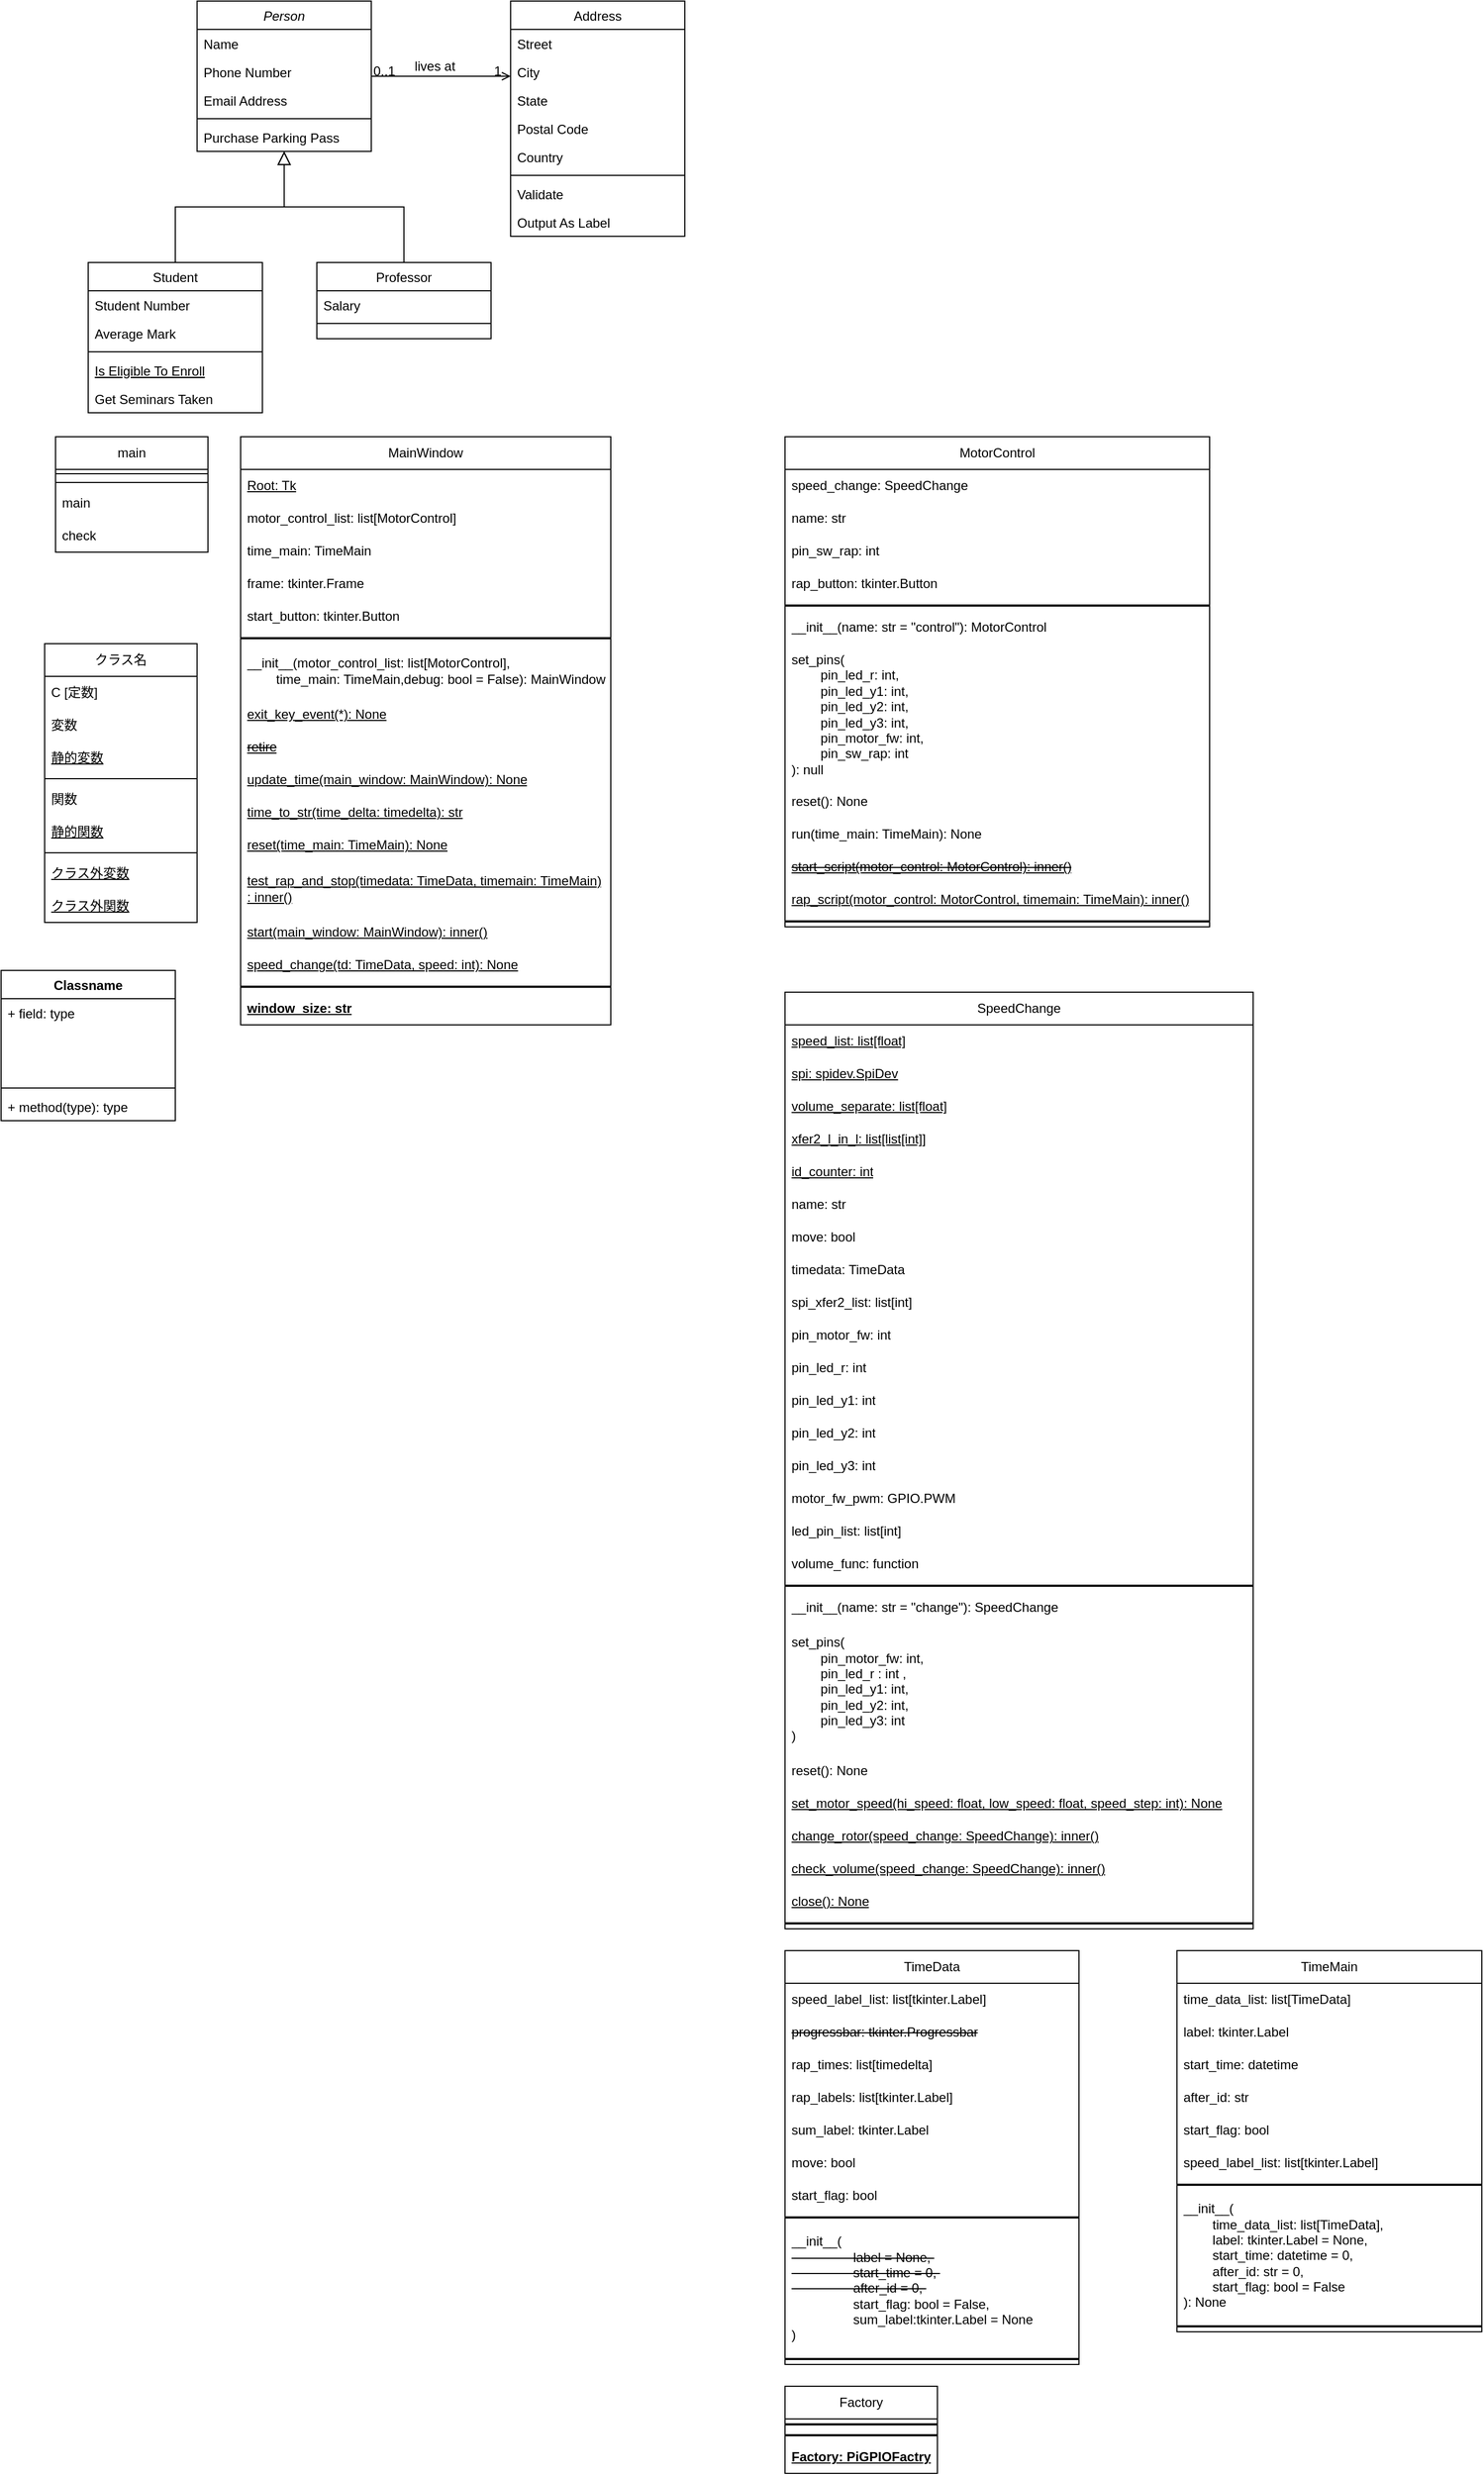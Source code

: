 <mxfile version="21.8.1" type="github">
  <diagram id="C5RBs43oDa-KdzZeNtuy" name="Page-1">
    <mxGraphModel dx="5736" dy="3000" grid="1" gridSize="10" guides="1" tooltips="1" connect="1" arrows="1" fold="1" page="1" pageScale="1" pageWidth="827" pageHeight="1169" math="0" shadow="0">
      <root>
        <mxCell id="WIyWlLk6GJQsqaUBKTNV-0" />
        <mxCell id="WIyWlLk6GJQsqaUBKTNV-1" parent="WIyWlLk6GJQsqaUBKTNV-0" />
        <mxCell id="zkfFHV4jXpPFQw0GAbJ--0" value="Person" style="swimlane;fontStyle=2;align=center;verticalAlign=top;childLayout=stackLayout;horizontal=1;startSize=26;horizontalStack=0;resizeParent=1;resizeLast=0;collapsible=1;marginBottom=0;rounded=0;shadow=0;strokeWidth=1;" parent="WIyWlLk6GJQsqaUBKTNV-1" vertex="1">
          <mxGeometry x="220" y="120" width="160" height="138" as="geometry">
            <mxRectangle x="220" y="120" width="160" height="26" as="alternateBounds" />
          </mxGeometry>
        </mxCell>
        <mxCell id="zkfFHV4jXpPFQw0GAbJ--1" value="Name" style="text;align=left;verticalAlign=top;spacingLeft=4;spacingRight=4;overflow=hidden;rotatable=0;points=[[0,0.5],[1,0.5]];portConstraint=eastwest;" parent="zkfFHV4jXpPFQw0GAbJ--0" vertex="1">
          <mxGeometry y="26" width="160" height="26" as="geometry" />
        </mxCell>
        <mxCell id="zkfFHV4jXpPFQw0GAbJ--2" value="Phone Number" style="text;align=left;verticalAlign=top;spacingLeft=4;spacingRight=4;overflow=hidden;rotatable=0;points=[[0,0.5],[1,0.5]];portConstraint=eastwest;rounded=0;shadow=0;html=0;" parent="zkfFHV4jXpPFQw0GAbJ--0" vertex="1">
          <mxGeometry y="52" width="160" height="26" as="geometry" />
        </mxCell>
        <mxCell id="zkfFHV4jXpPFQw0GAbJ--3" value="Email Address" style="text;align=left;verticalAlign=top;spacingLeft=4;spacingRight=4;overflow=hidden;rotatable=0;points=[[0,0.5],[1,0.5]];portConstraint=eastwest;rounded=0;shadow=0;html=0;" parent="zkfFHV4jXpPFQw0GAbJ--0" vertex="1">
          <mxGeometry y="78" width="160" height="26" as="geometry" />
        </mxCell>
        <mxCell id="zkfFHV4jXpPFQw0GAbJ--4" value="" style="line;html=1;strokeWidth=1;align=left;verticalAlign=middle;spacingTop=-1;spacingLeft=3;spacingRight=3;rotatable=0;labelPosition=right;points=[];portConstraint=eastwest;" parent="zkfFHV4jXpPFQw0GAbJ--0" vertex="1">
          <mxGeometry y="104" width="160" height="8" as="geometry" />
        </mxCell>
        <mxCell id="zkfFHV4jXpPFQw0GAbJ--5" value="Purchase Parking Pass" style="text;align=left;verticalAlign=top;spacingLeft=4;spacingRight=4;overflow=hidden;rotatable=0;points=[[0,0.5],[1,0.5]];portConstraint=eastwest;" parent="zkfFHV4jXpPFQw0GAbJ--0" vertex="1">
          <mxGeometry y="112" width="160" height="26" as="geometry" />
        </mxCell>
        <mxCell id="zkfFHV4jXpPFQw0GAbJ--6" value="Student" style="swimlane;fontStyle=0;align=center;verticalAlign=top;childLayout=stackLayout;horizontal=1;startSize=26;horizontalStack=0;resizeParent=1;resizeLast=0;collapsible=1;marginBottom=0;rounded=0;shadow=0;strokeWidth=1;" parent="WIyWlLk6GJQsqaUBKTNV-1" vertex="1">
          <mxGeometry x="120" y="360" width="160" height="138" as="geometry">
            <mxRectangle x="130" y="380" width="160" height="26" as="alternateBounds" />
          </mxGeometry>
        </mxCell>
        <mxCell id="zkfFHV4jXpPFQw0GAbJ--7" value="Student Number" style="text;align=left;verticalAlign=top;spacingLeft=4;spacingRight=4;overflow=hidden;rotatable=0;points=[[0,0.5],[1,0.5]];portConstraint=eastwest;" parent="zkfFHV4jXpPFQw0GAbJ--6" vertex="1">
          <mxGeometry y="26" width="160" height="26" as="geometry" />
        </mxCell>
        <mxCell id="zkfFHV4jXpPFQw0GAbJ--8" value="Average Mark" style="text;align=left;verticalAlign=top;spacingLeft=4;spacingRight=4;overflow=hidden;rotatable=0;points=[[0,0.5],[1,0.5]];portConstraint=eastwest;rounded=0;shadow=0;html=0;" parent="zkfFHV4jXpPFQw0GAbJ--6" vertex="1">
          <mxGeometry y="52" width="160" height="26" as="geometry" />
        </mxCell>
        <mxCell id="zkfFHV4jXpPFQw0GAbJ--9" value="" style="line;html=1;strokeWidth=1;align=left;verticalAlign=middle;spacingTop=-1;spacingLeft=3;spacingRight=3;rotatable=0;labelPosition=right;points=[];portConstraint=eastwest;" parent="zkfFHV4jXpPFQw0GAbJ--6" vertex="1">
          <mxGeometry y="78" width="160" height="8" as="geometry" />
        </mxCell>
        <mxCell id="zkfFHV4jXpPFQw0GAbJ--10" value="Is Eligible To Enroll" style="text;align=left;verticalAlign=top;spacingLeft=4;spacingRight=4;overflow=hidden;rotatable=0;points=[[0,0.5],[1,0.5]];portConstraint=eastwest;fontStyle=4" parent="zkfFHV4jXpPFQw0GAbJ--6" vertex="1">
          <mxGeometry y="86" width="160" height="26" as="geometry" />
        </mxCell>
        <mxCell id="zkfFHV4jXpPFQw0GAbJ--11" value="Get Seminars Taken" style="text;align=left;verticalAlign=top;spacingLeft=4;spacingRight=4;overflow=hidden;rotatable=0;points=[[0,0.5],[1,0.5]];portConstraint=eastwest;" parent="zkfFHV4jXpPFQw0GAbJ--6" vertex="1">
          <mxGeometry y="112" width="160" height="26" as="geometry" />
        </mxCell>
        <mxCell id="zkfFHV4jXpPFQw0GAbJ--12" value="" style="endArrow=block;endSize=10;endFill=0;shadow=0;strokeWidth=1;rounded=0;edgeStyle=elbowEdgeStyle;elbow=vertical;" parent="WIyWlLk6GJQsqaUBKTNV-1" source="zkfFHV4jXpPFQw0GAbJ--6" target="zkfFHV4jXpPFQw0GAbJ--0" edge="1">
          <mxGeometry width="160" relative="1" as="geometry">
            <mxPoint x="200" y="203" as="sourcePoint" />
            <mxPoint x="200" y="203" as="targetPoint" />
          </mxGeometry>
        </mxCell>
        <mxCell id="zkfFHV4jXpPFQw0GAbJ--13" value="Professor" style="swimlane;fontStyle=0;align=center;verticalAlign=top;childLayout=stackLayout;horizontal=1;startSize=26;horizontalStack=0;resizeParent=1;resizeLast=0;collapsible=1;marginBottom=0;rounded=0;shadow=0;strokeWidth=1;" parent="WIyWlLk6GJQsqaUBKTNV-1" vertex="1">
          <mxGeometry x="330" y="360" width="160" height="70" as="geometry">
            <mxRectangle x="340" y="380" width="170" height="26" as="alternateBounds" />
          </mxGeometry>
        </mxCell>
        <mxCell id="zkfFHV4jXpPFQw0GAbJ--14" value="Salary" style="text;align=left;verticalAlign=top;spacingLeft=4;spacingRight=4;overflow=hidden;rotatable=0;points=[[0,0.5],[1,0.5]];portConstraint=eastwest;" parent="zkfFHV4jXpPFQw0GAbJ--13" vertex="1">
          <mxGeometry y="26" width="160" height="26" as="geometry" />
        </mxCell>
        <mxCell id="zkfFHV4jXpPFQw0GAbJ--15" value="" style="line;html=1;strokeWidth=1;align=left;verticalAlign=middle;spacingTop=-1;spacingLeft=3;spacingRight=3;rotatable=0;labelPosition=right;points=[];portConstraint=eastwest;" parent="zkfFHV4jXpPFQw0GAbJ--13" vertex="1">
          <mxGeometry y="52" width="160" height="8" as="geometry" />
        </mxCell>
        <mxCell id="zkfFHV4jXpPFQw0GAbJ--16" value="" style="endArrow=block;endSize=10;endFill=0;shadow=0;strokeWidth=1;rounded=0;edgeStyle=elbowEdgeStyle;elbow=vertical;" parent="WIyWlLk6GJQsqaUBKTNV-1" source="zkfFHV4jXpPFQw0GAbJ--13" target="zkfFHV4jXpPFQw0GAbJ--0" edge="1">
          <mxGeometry width="160" relative="1" as="geometry">
            <mxPoint x="210" y="373" as="sourcePoint" />
            <mxPoint x="310" y="271" as="targetPoint" />
          </mxGeometry>
        </mxCell>
        <mxCell id="zkfFHV4jXpPFQw0GAbJ--17" value="Address" style="swimlane;fontStyle=0;align=center;verticalAlign=top;childLayout=stackLayout;horizontal=1;startSize=26;horizontalStack=0;resizeParent=1;resizeLast=0;collapsible=1;marginBottom=0;rounded=0;shadow=0;strokeWidth=1;" parent="WIyWlLk6GJQsqaUBKTNV-1" vertex="1">
          <mxGeometry x="508" y="120" width="160" height="216" as="geometry">
            <mxRectangle x="550" y="140" width="160" height="26" as="alternateBounds" />
          </mxGeometry>
        </mxCell>
        <mxCell id="zkfFHV4jXpPFQw0GAbJ--18" value="Street" style="text;align=left;verticalAlign=top;spacingLeft=4;spacingRight=4;overflow=hidden;rotatable=0;points=[[0,0.5],[1,0.5]];portConstraint=eastwest;" parent="zkfFHV4jXpPFQw0GAbJ--17" vertex="1">
          <mxGeometry y="26" width="160" height="26" as="geometry" />
        </mxCell>
        <mxCell id="zkfFHV4jXpPFQw0GAbJ--19" value="City" style="text;align=left;verticalAlign=top;spacingLeft=4;spacingRight=4;overflow=hidden;rotatable=0;points=[[0,0.5],[1,0.5]];portConstraint=eastwest;rounded=0;shadow=0;html=0;" parent="zkfFHV4jXpPFQw0GAbJ--17" vertex="1">
          <mxGeometry y="52" width="160" height="26" as="geometry" />
        </mxCell>
        <mxCell id="zkfFHV4jXpPFQw0GAbJ--20" value="State" style="text;align=left;verticalAlign=top;spacingLeft=4;spacingRight=4;overflow=hidden;rotatable=0;points=[[0,0.5],[1,0.5]];portConstraint=eastwest;rounded=0;shadow=0;html=0;" parent="zkfFHV4jXpPFQw0GAbJ--17" vertex="1">
          <mxGeometry y="78" width="160" height="26" as="geometry" />
        </mxCell>
        <mxCell id="zkfFHV4jXpPFQw0GAbJ--21" value="Postal Code" style="text;align=left;verticalAlign=top;spacingLeft=4;spacingRight=4;overflow=hidden;rotatable=0;points=[[0,0.5],[1,0.5]];portConstraint=eastwest;rounded=0;shadow=0;html=0;" parent="zkfFHV4jXpPFQw0GAbJ--17" vertex="1">
          <mxGeometry y="104" width="160" height="26" as="geometry" />
        </mxCell>
        <mxCell id="zkfFHV4jXpPFQw0GAbJ--22" value="Country" style="text;align=left;verticalAlign=top;spacingLeft=4;spacingRight=4;overflow=hidden;rotatable=0;points=[[0,0.5],[1,0.5]];portConstraint=eastwest;rounded=0;shadow=0;html=0;" parent="zkfFHV4jXpPFQw0GAbJ--17" vertex="1">
          <mxGeometry y="130" width="160" height="26" as="geometry" />
        </mxCell>
        <mxCell id="zkfFHV4jXpPFQw0GAbJ--23" value="" style="line;html=1;strokeWidth=1;align=left;verticalAlign=middle;spacingTop=-1;spacingLeft=3;spacingRight=3;rotatable=0;labelPosition=right;points=[];portConstraint=eastwest;" parent="zkfFHV4jXpPFQw0GAbJ--17" vertex="1">
          <mxGeometry y="156" width="160" height="8" as="geometry" />
        </mxCell>
        <mxCell id="zkfFHV4jXpPFQw0GAbJ--24" value="Validate" style="text;align=left;verticalAlign=top;spacingLeft=4;spacingRight=4;overflow=hidden;rotatable=0;points=[[0,0.5],[1,0.5]];portConstraint=eastwest;" parent="zkfFHV4jXpPFQw0GAbJ--17" vertex="1">
          <mxGeometry y="164" width="160" height="26" as="geometry" />
        </mxCell>
        <mxCell id="zkfFHV4jXpPFQw0GAbJ--25" value="Output As Label" style="text;align=left;verticalAlign=top;spacingLeft=4;spacingRight=4;overflow=hidden;rotatable=0;points=[[0,0.5],[1,0.5]];portConstraint=eastwest;" parent="zkfFHV4jXpPFQw0GAbJ--17" vertex="1">
          <mxGeometry y="190" width="160" height="26" as="geometry" />
        </mxCell>
        <mxCell id="zkfFHV4jXpPFQw0GAbJ--26" value="" style="endArrow=open;shadow=0;strokeWidth=1;rounded=0;endFill=1;edgeStyle=elbowEdgeStyle;elbow=vertical;" parent="WIyWlLk6GJQsqaUBKTNV-1" source="zkfFHV4jXpPFQw0GAbJ--0" target="zkfFHV4jXpPFQw0GAbJ--17" edge="1">
          <mxGeometry x="0.5" y="41" relative="1" as="geometry">
            <mxPoint x="380" y="192" as="sourcePoint" />
            <mxPoint x="540" y="192" as="targetPoint" />
            <mxPoint x="-40" y="32" as="offset" />
          </mxGeometry>
        </mxCell>
        <mxCell id="zkfFHV4jXpPFQw0GAbJ--27" value="0..1" style="resizable=0;align=left;verticalAlign=bottom;labelBackgroundColor=none;fontSize=12;" parent="zkfFHV4jXpPFQw0GAbJ--26" connectable="0" vertex="1">
          <mxGeometry x="-1" relative="1" as="geometry">
            <mxPoint y="4" as="offset" />
          </mxGeometry>
        </mxCell>
        <mxCell id="zkfFHV4jXpPFQw0GAbJ--28" value="1" style="resizable=0;align=right;verticalAlign=bottom;labelBackgroundColor=none;fontSize=12;" parent="zkfFHV4jXpPFQw0GAbJ--26" connectable="0" vertex="1">
          <mxGeometry x="1" relative="1" as="geometry">
            <mxPoint x="-7" y="4" as="offset" />
          </mxGeometry>
        </mxCell>
        <mxCell id="zkfFHV4jXpPFQw0GAbJ--29" value="lives at" style="text;html=1;resizable=0;points=[];;align=center;verticalAlign=middle;labelBackgroundColor=none;rounded=0;shadow=0;strokeWidth=1;fontSize=12;" parent="zkfFHV4jXpPFQw0GAbJ--26" vertex="1" connectable="0">
          <mxGeometry x="0.5" y="49" relative="1" as="geometry">
            <mxPoint x="-38" y="40" as="offset" />
          </mxGeometry>
        </mxCell>
        <mxCell id="kll1zph4S7_ou4rOYK9s-12" value="main" style="swimlane;fontStyle=0;childLayout=stackLayout;horizontal=1;startSize=30;horizontalStack=0;resizeParent=1;resizeParentMax=0;resizeLast=0;collapsible=1;marginBottom=0;whiteSpace=wrap;html=1;" vertex="1" parent="WIyWlLk6GJQsqaUBKTNV-1">
          <mxGeometry x="90" y="520" width="140" height="106" as="geometry" />
        </mxCell>
        <mxCell id="kll1zph4S7_ou4rOYK9s-20" value="" style="line;html=1;strokeWidth=1;align=left;verticalAlign=middle;spacingTop=-1;spacingLeft=3;spacingRight=3;rotatable=0;labelPosition=right;points=[];portConstraint=eastwest;" vertex="1" parent="kll1zph4S7_ou4rOYK9s-12">
          <mxGeometry y="30" width="140" height="8" as="geometry" />
        </mxCell>
        <mxCell id="kll1zph4S7_ou4rOYK9s-61" value="" style="line;html=1;strokeWidth=1;align=left;verticalAlign=middle;spacingTop=-1;spacingLeft=3;spacingRight=3;rotatable=0;labelPosition=right;points=[];portConstraint=eastwest;" vertex="1" parent="kll1zph4S7_ou4rOYK9s-12">
          <mxGeometry y="38" width="140" height="8" as="geometry" />
        </mxCell>
        <mxCell id="kll1zph4S7_ou4rOYK9s-13" value="main" style="text;strokeColor=none;fillColor=none;align=left;verticalAlign=middle;spacingLeft=4;spacingRight=4;overflow=hidden;points=[[0,0.5],[1,0.5]];portConstraint=eastwest;rotatable=0;whiteSpace=wrap;html=1;" vertex="1" parent="kll1zph4S7_ou4rOYK9s-12">
          <mxGeometry y="46" width="140" height="30" as="geometry" />
        </mxCell>
        <mxCell id="kll1zph4S7_ou4rOYK9s-14" value="check" style="text;strokeColor=none;fillColor=none;align=left;verticalAlign=middle;spacingLeft=4;spacingRight=4;overflow=hidden;points=[[0,0.5],[1,0.5]];portConstraint=eastwest;rotatable=0;whiteSpace=wrap;html=1;" vertex="1" parent="kll1zph4S7_ou4rOYK9s-12">
          <mxGeometry y="76" width="140" height="30" as="geometry" />
        </mxCell>
        <mxCell id="kll1zph4S7_ou4rOYK9s-16" value="MainWindow" style="swimlane;fontStyle=0;childLayout=stackLayout;horizontal=1;startSize=30;horizontalStack=0;resizeParent=1;resizeParentMax=0;resizeLast=0;collapsible=1;marginBottom=0;whiteSpace=wrap;html=1;" vertex="1" parent="WIyWlLk6GJQsqaUBKTNV-1">
          <mxGeometry x="260" y="520" width="340" height="540" as="geometry" />
        </mxCell>
        <mxCell id="kll1zph4S7_ou4rOYK9s-17" value="Root: Tk" style="text;strokeColor=none;fillColor=none;align=left;verticalAlign=middle;spacingLeft=4;spacingRight=4;overflow=hidden;points=[[0,0.5],[1,0.5]];portConstraint=eastwest;rotatable=0;whiteSpace=wrap;html=1;fontStyle=4" vertex="1" parent="kll1zph4S7_ou4rOYK9s-16">
          <mxGeometry y="30" width="340" height="30" as="geometry" />
        </mxCell>
        <mxCell id="kll1zph4S7_ou4rOYK9s-18" value="motor_control_list: list[MotorControl]" style="text;strokeColor=none;fillColor=none;align=left;verticalAlign=middle;spacingLeft=4;spacingRight=4;overflow=hidden;points=[[0,0.5],[1,0.5]];portConstraint=eastwest;rotatable=0;whiteSpace=wrap;html=1;" vertex="1" parent="kll1zph4S7_ou4rOYK9s-16">
          <mxGeometry y="60" width="340" height="30" as="geometry" />
        </mxCell>
        <mxCell id="kll1zph4S7_ou4rOYK9s-19" value="time_main: TimeMain" style="text;strokeColor=none;fillColor=none;align=left;verticalAlign=middle;spacingLeft=4;spacingRight=4;overflow=hidden;points=[[0,0.5],[1,0.5]];portConstraint=eastwest;rotatable=0;whiteSpace=wrap;html=1;" vertex="1" parent="kll1zph4S7_ou4rOYK9s-16">
          <mxGeometry y="90" width="340" height="30" as="geometry" />
        </mxCell>
        <mxCell id="kll1zph4S7_ou4rOYK9s-93" value="frame: tkinter.Frame" style="text;strokeColor=none;fillColor=none;align=left;verticalAlign=middle;spacingLeft=4;spacingRight=4;overflow=hidden;points=[[0,0.5],[1,0.5]];portConstraint=eastwest;rotatable=0;whiteSpace=wrap;html=1;" vertex="1" parent="kll1zph4S7_ou4rOYK9s-16">
          <mxGeometry y="120" width="340" height="30" as="geometry" />
        </mxCell>
        <mxCell id="kll1zph4S7_ou4rOYK9s-94" value="start_button: tkinter.Button" style="text;strokeColor=none;fillColor=none;align=left;verticalAlign=middle;spacingLeft=4;spacingRight=4;overflow=hidden;points=[[0,0.5],[1,0.5]];portConstraint=eastwest;rotatable=0;whiteSpace=wrap;html=1;" vertex="1" parent="kll1zph4S7_ou4rOYK9s-16">
          <mxGeometry y="150" width="340" height="30" as="geometry" />
        </mxCell>
        <mxCell id="kll1zph4S7_ou4rOYK9s-46" value="" style="line;strokeWidth=2;html=1;" vertex="1" parent="kll1zph4S7_ou4rOYK9s-16">
          <mxGeometry y="180" width="340" height="10" as="geometry" />
        </mxCell>
        <mxCell id="kll1zph4S7_ou4rOYK9s-110" value="__init__(motor_control_list: list[MotorControl], &lt;br&gt;&lt;span style=&quot;white-space: pre;&quot;&gt;&#x9;&lt;/span&gt;time_main: TimeMain,debug: bool = False): MainWindow" style="text;strokeColor=none;fillColor=none;align=left;verticalAlign=middle;spacingLeft=4;spacingRight=4;overflow=hidden;points=[[0,0.5],[1,0.5]];portConstraint=eastwest;rotatable=0;whiteSpace=wrap;html=1;fontStyle=0" vertex="1" parent="kll1zph4S7_ou4rOYK9s-16">
          <mxGeometry y="190" width="340" height="50" as="geometry" />
        </mxCell>
        <mxCell id="kll1zph4S7_ou4rOYK9s-52" value="exit_key_event(*): None" style="text;strokeColor=none;fillColor=none;align=left;verticalAlign=middle;spacingLeft=4;spacingRight=4;overflow=hidden;points=[[0,0.5],[1,0.5]];portConstraint=eastwest;rotatable=0;whiteSpace=wrap;html=1;fontStyle=4" vertex="1" parent="kll1zph4S7_ou4rOYK9s-16">
          <mxGeometry y="240" width="340" height="30" as="geometry" />
        </mxCell>
        <mxCell id="kll1zph4S7_ou4rOYK9s-96" value="&lt;strike&gt;retire&lt;/strike&gt;" style="text;strokeColor=none;fillColor=none;align=left;verticalAlign=middle;spacingLeft=4;spacingRight=4;overflow=hidden;points=[[0,0.5],[1,0.5]];portConstraint=eastwest;rotatable=0;whiteSpace=wrap;html=1;fontStyle=4" vertex="1" parent="kll1zph4S7_ou4rOYK9s-16">
          <mxGeometry y="270" width="340" height="30" as="geometry" />
        </mxCell>
        <mxCell id="kll1zph4S7_ou4rOYK9s-97" value="update_time(main_window: MainWindow): None" style="text;strokeColor=none;fillColor=none;align=left;verticalAlign=middle;spacingLeft=4;spacingRight=4;overflow=hidden;points=[[0,0.5],[1,0.5]];portConstraint=eastwest;rotatable=0;whiteSpace=wrap;html=1;fontStyle=4" vertex="1" parent="kll1zph4S7_ou4rOYK9s-16">
          <mxGeometry y="300" width="340" height="30" as="geometry" />
        </mxCell>
        <mxCell id="kll1zph4S7_ou4rOYK9s-98" value="time_to_str(time_delta: timedelta): str" style="text;strokeColor=none;fillColor=none;align=left;verticalAlign=middle;spacingLeft=4;spacingRight=4;overflow=hidden;points=[[0,0.5],[1,0.5]];portConstraint=eastwest;rotatable=0;whiteSpace=wrap;html=1;fontStyle=4" vertex="1" parent="kll1zph4S7_ou4rOYK9s-16">
          <mxGeometry y="330" width="340" height="30" as="geometry" />
        </mxCell>
        <mxCell id="kll1zph4S7_ou4rOYK9s-99" value="reset(time_main: TimeMain): None" style="text;strokeColor=none;fillColor=none;align=left;verticalAlign=middle;spacingLeft=4;spacingRight=4;overflow=hidden;points=[[0,0.5],[1,0.5]];portConstraint=eastwest;rotatable=0;whiteSpace=wrap;html=1;fontStyle=4" vertex="1" parent="kll1zph4S7_ou4rOYK9s-16">
          <mxGeometry y="360" width="340" height="30" as="geometry" />
        </mxCell>
        <mxCell id="kll1zph4S7_ou4rOYK9s-100" value="test_rap_and_stop(timedata: TimeData, timemain: TimeMain)&lt;br&gt;: inner()" style="text;strokeColor=none;fillColor=none;align=left;verticalAlign=middle;spacingLeft=4;spacingRight=4;overflow=hidden;points=[[0,0.5],[1,0.5]];portConstraint=eastwest;rotatable=0;whiteSpace=wrap;html=1;fontStyle=4" vertex="1" parent="kll1zph4S7_ou4rOYK9s-16">
          <mxGeometry y="390" width="340" height="50" as="geometry" />
        </mxCell>
        <mxCell id="kll1zph4S7_ou4rOYK9s-101" value="start(main_window: MainWindow): inner()" style="text;strokeColor=none;fillColor=none;align=left;verticalAlign=middle;spacingLeft=4;spacingRight=4;overflow=hidden;points=[[0,0.5],[1,0.5]];portConstraint=eastwest;rotatable=0;whiteSpace=wrap;html=1;fontStyle=4" vertex="1" parent="kll1zph4S7_ou4rOYK9s-16">
          <mxGeometry y="440" width="340" height="30" as="geometry" />
        </mxCell>
        <mxCell id="kll1zph4S7_ou4rOYK9s-102" value="speed_change(td: TimeData, speed: int): None" style="text;strokeColor=none;fillColor=none;align=left;verticalAlign=middle;spacingLeft=4;spacingRight=4;overflow=hidden;points=[[0,0.5],[1,0.5]];portConstraint=eastwest;rotatable=0;whiteSpace=wrap;html=1;fontStyle=4" vertex="1" parent="kll1zph4S7_ou4rOYK9s-16">
          <mxGeometry y="470" width="340" height="30" as="geometry" />
        </mxCell>
        <mxCell id="kll1zph4S7_ou4rOYK9s-69" value="" style="line;strokeWidth=2;html=1;" vertex="1" parent="kll1zph4S7_ou4rOYK9s-16">
          <mxGeometry y="500" width="340" height="10" as="geometry" />
        </mxCell>
        <mxCell id="kll1zph4S7_ou4rOYK9s-71" value="window_size: str" style="text;strokeColor=none;fillColor=none;align=left;verticalAlign=middle;spacingLeft=4;spacingRight=4;overflow=hidden;points=[[0,0.5],[1,0.5]];portConstraint=eastwest;rotatable=0;whiteSpace=wrap;html=1;fontStyle=5" vertex="1" parent="kll1zph4S7_ou4rOYK9s-16">
          <mxGeometry y="510" width="340" height="30" as="geometry" />
        </mxCell>
        <mxCell id="kll1zph4S7_ou4rOYK9s-21" value="MotorControl" style="swimlane;fontStyle=0;childLayout=stackLayout;horizontal=1;startSize=30;horizontalStack=0;resizeParent=1;resizeParentMax=0;resizeLast=0;collapsible=1;marginBottom=0;whiteSpace=wrap;html=1;container=0;" vertex="1" parent="WIyWlLk6GJQsqaUBKTNV-1">
          <mxGeometry x="760" y="520" width="390" height="450" as="geometry" />
        </mxCell>
        <mxCell id="kll1zph4S7_ou4rOYK9s-24" value="speed_change: SpeedChange" style="text;strokeColor=none;fillColor=none;align=left;verticalAlign=middle;spacingLeft=4;spacingRight=4;overflow=hidden;points=[[0,0.5],[1,0.5]];portConstraint=eastwest;rotatable=0;whiteSpace=wrap;html=1;container=0;" vertex="1" parent="kll1zph4S7_ou4rOYK9s-21">
          <mxGeometry y="30" width="390" height="30" as="geometry" />
        </mxCell>
        <mxCell id="kll1zph4S7_ou4rOYK9s-103" value="name: str" style="text;strokeColor=none;fillColor=none;align=left;verticalAlign=middle;spacingLeft=4;spacingRight=4;overflow=hidden;points=[[0,0.5],[1,0.5]];portConstraint=eastwest;rotatable=0;whiteSpace=wrap;html=1;container=0;" vertex="1" parent="kll1zph4S7_ou4rOYK9s-21">
          <mxGeometry y="60" width="390" height="30" as="geometry" />
        </mxCell>
        <mxCell id="kll1zph4S7_ou4rOYK9s-104" value="pin_sw_rap: int" style="text;strokeColor=none;fillColor=none;align=left;verticalAlign=middle;spacingLeft=4;spacingRight=4;overflow=hidden;points=[[0,0.5],[1,0.5]];portConstraint=eastwest;rotatable=0;whiteSpace=wrap;html=1;container=0;" vertex="1" parent="kll1zph4S7_ou4rOYK9s-21">
          <mxGeometry y="90" width="390" height="30" as="geometry" />
        </mxCell>
        <mxCell id="kll1zph4S7_ou4rOYK9s-131" value="rap_button: tkinter.Button" style="text;strokeColor=none;fillColor=none;align=left;verticalAlign=middle;spacingLeft=4;spacingRight=4;overflow=hidden;points=[[0,0.5],[1,0.5]];portConstraint=eastwest;rotatable=0;whiteSpace=wrap;html=1;container=0;" vertex="1" parent="kll1zph4S7_ou4rOYK9s-21">
          <mxGeometry y="120" width="390" height="30" as="geometry" />
        </mxCell>
        <mxCell id="kll1zph4S7_ou4rOYK9s-47" value="" style="line;strokeWidth=2;html=1;" vertex="1" parent="kll1zph4S7_ou4rOYK9s-21">
          <mxGeometry y="150" width="390" height="10" as="geometry" />
        </mxCell>
        <mxCell id="kll1zph4S7_ou4rOYK9s-111" value="__init__(name: str = &quot;control&quot;): MotorControl" style="text;strokeColor=none;fillColor=none;align=left;verticalAlign=middle;spacingLeft=4;spacingRight=4;overflow=hidden;points=[[0,0.5],[1,0.5]];portConstraint=eastwest;rotatable=0;whiteSpace=wrap;html=1;container=0;" vertex="1" parent="kll1zph4S7_ou4rOYK9s-21">
          <mxGeometry y="160" width="390" height="30" as="geometry" />
        </mxCell>
        <mxCell id="kll1zph4S7_ou4rOYK9s-112" value="set_pins(&lt;br&gt;&lt;span style=&quot;white-space: pre;&quot;&gt;&#x9;&lt;/span&gt;pin_led_r: int,&lt;br&gt;&lt;span style=&quot;white-space: pre;&quot;&gt;&#x9;&lt;/span&gt;pin_led_y1: int,&lt;br&gt;&lt;span style=&quot;white-space: pre;&quot;&gt;&#x9;&lt;/span&gt;pin_led_y2: int,&amp;nbsp;&lt;br&gt;&lt;span style=&quot;white-space: pre;&quot;&gt;&#x9;&lt;/span&gt;pin_led_y3: int,&lt;br&gt;&lt;span style=&quot;white-space: pre;&quot;&gt;&#x9;&lt;/span&gt;pin_motor_fw: int,&lt;br&gt;&lt;span style=&quot;white-space: pre;&quot;&gt;&#x9;&lt;/span&gt;pin_sw_rap: int&lt;br&gt;): null" style="text;strokeColor=none;fillColor=none;align=left;verticalAlign=middle;spacingLeft=4;spacingRight=4;overflow=hidden;points=[[0,0.5],[1,0.5]];portConstraint=eastwest;rotatable=0;whiteSpace=wrap;html=1;container=0;" vertex="1" parent="kll1zph4S7_ou4rOYK9s-21">
          <mxGeometry y="190" width="390" height="130" as="geometry" />
        </mxCell>
        <mxCell id="kll1zph4S7_ou4rOYK9s-23" value="reset(): None" style="text;strokeColor=none;fillColor=none;align=left;verticalAlign=middle;spacingLeft=4;spacingRight=4;overflow=hidden;points=[[0,0.5],[1,0.5]];portConstraint=eastwest;rotatable=0;whiteSpace=wrap;html=1;container=0;" vertex="1" parent="kll1zph4S7_ou4rOYK9s-21">
          <mxGeometry y="320" width="390" height="30" as="geometry" />
        </mxCell>
        <mxCell id="kll1zph4S7_ou4rOYK9s-22" value="run(time_main: TimeMain): None" style="text;strokeColor=none;fillColor=none;align=left;verticalAlign=middle;spacingLeft=4;spacingRight=4;overflow=hidden;points=[[0,0.5],[1,0.5]];portConstraint=eastwest;rotatable=0;whiteSpace=wrap;html=1;container=0;" vertex="1" parent="kll1zph4S7_ou4rOYK9s-21">
          <mxGeometry y="350" width="390" height="30" as="geometry" />
        </mxCell>
        <mxCell id="kll1zph4S7_ou4rOYK9s-105" value="&lt;strike&gt;start_script(motor_control: MotorControl): inner()&lt;/strike&gt;" style="text;strokeColor=none;fillColor=none;align=left;verticalAlign=middle;spacingLeft=4;spacingRight=4;overflow=hidden;points=[[0,0.5],[1,0.5]];portConstraint=eastwest;rotatable=0;whiteSpace=wrap;html=1;container=0;fontStyle=4" vertex="1" parent="kll1zph4S7_ou4rOYK9s-21">
          <mxGeometry y="380" width="390" height="30" as="geometry" />
        </mxCell>
        <mxCell id="kll1zph4S7_ou4rOYK9s-132" value="rap_script(motor_control: MotorControl, timemain: TimeMain): inner()" style="text;strokeColor=none;fillColor=none;align=left;verticalAlign=middle;spacingLeft=4;spacingRight=4;overflow=hidden;points=[[0,0.5],[1,0.5]];portConstraint=eastwest;rotatable=0;whiteSpace=wrap;html=1;container=0;fontStyle=4" vertex="1" parent="kll1zph4S7_ou4rOYK9s-21">
          <mxGeometry y="410" width="390" height="30" as="geometry" />
        </mxCell>
        <mxCell id="kll1zph4S7_ou4rOYK9s-68" value="" style="line;strokeWidth=2;html=1;" vertex="1" parent="kll1zph4S7_ou4rOYK9s-21">
          <mxGeometry y="440" width="390" height="10" as="geometry" />
        </mxCell>
        <mxCell id="kll1zph4S7_ou4rOYK9s-25" value="SpeedChange" style="swimlane;fontStyle=0;childLayout=stackLayout;horizontal=1;startSize=30;horizontalStack=0;resizeParent=1;resizeParentMax=0;resizeLast=0;collapsible=1;marginBottom=0;whiteSpace=wrap;html=1;container=0;" vertex="1" parent="WIyWlLk6GJQsqaUBKTNV-1">
          <mxGeometry x="760" y="1030" width="430" height="860" as="geometry" />
        </mxCell>
        <mxCell id="kll1zph4S7_ou4rOYK9s-26" value="speed_list: list[float]" style="text;strokeColor=none;fillColor=none;align=left;verticalAlign=middle;spacingLeft=4;spacingRight=4;overflow=hidden;points=[[0,0.5],[1,0.5]];portConstraint=eastwest;rotatable=0;whiteSpace=wrap;html=1;container=0;fontStyle=4" vertex="1" parent="kll1zph4S7_ou4rOYK9s-25">
          <mxGeometry y="30" width="430" height="30" as="geometry" />
        </mxCell>
        <mxCell id="kll1zph4S7_ou4rOYK9s-106" value="spi: spidev.SpiDev" style="text;strokeColor=none;fillColor=none;align=left;verticalAlign=middle;spacingLeft=4;spacingRight=4;overflow=hidden;points=[[0,0.5],[1,0.5]];portConstraint=eastwest;rotatable=0;whiteSpace=wrap;html=1;container=0;fontStyle=4" vertex="1" parent="kll1zph4S7_ou4rOYK9s-25">
          <mxGeometry y="60" width="430" height="30" as="geometry" />
        </mxCell>
        <mxCell id="kll1zph4S7_ou4rOYK9s-107" value="volume_separate: list[float]" style="text;strokeColor=none;fillColor=none;align=left;verticalAlign=middle;spacingLeft=4;spacingRight=4;overflow=hidden;points=[[0,0.5],[1,0.5]];portConstraint=eastwest;rotatable=0;whiteSpace=wrap;html=1;container=0;fontStyle=4" vertex="1" parent="kll1zph4S7_ou4rOYK9s-25">
          <mxGeometry y="90" width="430" height="30" as="geometry" />
        </mxCell>
        <mxCell id="kll1zph4S7_ou4rOYK9s-108" value="xfer2_l_in_l: list[list[int]]" style="text;strokeColor=none;fillColor=none;align=left;verticalAlign=middle;spacingLeft=4;spacingRight=4;overflow=hidden;points=[[0,0.5],[1,0.5]];portConstraint=eastwest;rotatable=0;whiteSpace=wrap;html=1;container=0;fontStyle=4" vertex="1" parent="kll1zph4S7_ou4rOYK9s-25">
          <mxGeometry y="120" width="430" height="30" as="geometry" />
        </mxCell>
        <mxCell id="kll1zph4S7_ou4rOYK9s-109" value="id_counter: int" style="text;strokeColor=none;fillColor=none;align=left;verticalAlign=middle;spacingLeft=4;spacingRight=4;overflow=hidden;points=[[0,0.5],[1,0.5]];portConstraint=eastwest;rotatable=0;whiteSpace=wrap;html=1;container=0;fontStyle=4" vertex="1" parent="kll1zph4S7_ou4rOYK9s-25">
          <mxGeometry y="150" width="430" height="30" as="geometry" />
        </mxCell>
        <mxCell id="kll1zph4S7_ou4rOYK9s-133" value="name: str" style="text;strokeColor=none;fillColor=none;align=left;verticalAlign=middle;spacingLeft=4;spacingRight=4;overflow=hidden;points=[[0,0.5],[1,0.5]];portConstraint=eastwest;rotatable=0;whiteSpace=wrap;html=1;container=0;fontStyle=0" vertex="1" parent="kll1zph4S7_ou4rOYK9s-25">
          <mxGeometry y="180" width="430" height="30" as="geometry" />
        </mxCell>
        <mxCell id="kll1zph4S7_ou4rOYK9s-134" value="move: bool" style="text;strokeColor=none;fillColor=none;align=left;verticalAlign=middle;spacingLeft=4;spacingRight=4;overflow=hidden;points=[[0,0.5],[1,0.5]];portConstraint=eastwest;rotatable=0;whiteSpace=wrap;html=1;container=0;fontStyle=0" vertex="1" parent="kll1zph4S7_ou4rOYK9s-25">
          <mxGeometry y="210" width="430" height="30" as="geometry" />
        </mxCell>
        <mxCell id="kll1zph4S7_ou4rOYK9s-135" value="timedata: TimeData" style="text;strokeColor=none;fillColor=none;align=left;verticalAlign=middle;spacingLeft=4;spacingRight=4;overflow=hidden;points=[[0,0.5],[1,0.5]];portConstraint=eastwest;rotatable=0;whiteSpace=wrap;html=1;container=0;fontStyle=0" vertex="1" parent="kll1zph4S7_ou4rOYK9s-25">
          <mxGeometry y="240" width="430" height="30" as="geometry" />
        </mxCell>
        <mxCell id="kll1zph4S7_ou4rOYK9s-136" value="spi_xfer2_list: list[int]" style="text;strokeColor=none;fillColor=none;align=left;verticalAlign=middle;spacingLeft=4;spacingRight=4;overflow=hidden;points=[[0,0.5],[1,0.5]];portConstraint=eastwest;rotatable=0;whiteSpace=wrap;html=1;container=0;fontStyle=0" vertex="1" parent="kll1zph4S7_ou4rOYK9s-25">
          <mxGeometry y="270" width="430" height="30" as="geometry" />
        </mxCell>
        <mxCell id="kll1zph4S7_ou4rOYK9s-137" value="pin_motor_fw: int" style="text;strokeColor=none;fillColor=none;align=left;verticalAlign=middle;spacingLeft=4;spacingRight=4;overflow=hidden;points=[[0,0.5],[1,0.5]];portConstraint=eastwest;rotatable=0;whiteSpace=wrap;html=1;container=0;fontStyle=0" vertex="1" parent="kll1zph4S7_ou4rOYK9s-25">
          <mxGeometry y="300" width="430" height="30" as="geometry" />
        </mxCell>
        <mxCell id="kll1zph4S7_ou4rOYK9s-138" value="pin_led_r: int" style="text;strokeColor=none;fillColor=none;align=left;verticalAlign=middle;spacingLeft=4;spacingRight=4;overflow=hidden;points=[[0,0.5],[1,0.5]];portConstraint=eastwest;rotatable=0;whiteSpace=wrap;html=1;container=0;fontStyle=0" vertex="1" parent="kll1zph4S7_ou4rOYK9s-25">
          <mxGeometry y="330" width="430" height="30" as="geometry" />
        </mxCell>
        <mxCell id="kll1zph4S7_ou4rOYK9s-139" value="pin_led_y1: int" style="text;strokeColor=none;fillColor=none;align=left;verticalAlign=middle;spacingLeft=4;spacingRight=4;overflow=hidden;points=[[0,0.5],[1,0.5]];portConstraint=eastwest;rotatable=0;whiteSpace=wrap;html=1;container=0;fontStyle=0" vertex="1" parent="kll1zph4S7_ou4rOYK9s-25">
          <mxGeometry y="360" width="430" height="30" as="geometry" />
        </mxCell>
        <mxCell id="kll1zph4S7_ou4rOYK9s-140" value="pin_led_y2: int" style="text;strokeColor=none;fillColor=none;align=left;verticalAlign=middle;spacingLeft=4;spacingRight=4;overflow=hidden;points=[[0,0.5],[1,0.5]];portConstraint=eastwest;rotatable=0;whiteSpace=wrap;html=1;container=0;fontStyle=0" vertex="1" parent="kll1zph4S7_ou4rOYK9s-25">
          <mxGeometry y="390" width="430" height="30" as="geometry" />
        </mxCell>
        <mxCell id="kll1zph4S7_ou4rOYK9s-141" value="pin_led_y3: int" style="text;strokeColor=none;fillColor=none;align=left;verticalAlign=middle;spacingLeft=4;spacingRight=4;overflow=hidden;points=[[0,0.5],[1,0.5]];portConstraint=eastwest;rotatable=0;whiteSpace=wrap;html=1;container=0;fontStyle=0" vertex="1" parent="kll1zph4S7_ou4rOYK9s-25">
          <mxGeometry y="420" width="430" height="30" as="geometry" />
        </mxCell>
        <mxCell id="kll1zph4S7_ou4rOYK9s-143" value="motor_fw_pwm: GPIO.PWM" style="text;strokeColor=none;fillColor=none;align=left;verticalAlign=middle;spacingLeft=4;spacingRight=4;overflow=hidden;points=[[0,0.5],[1,0.5]];portConstraint=eastwest;rotatable=0;whiteSpace=wrap;html=1;container=0;fontStyle=0" vertex="1" parent="kll1zph4S7_ou4rOYK9s-25">
          <mxGeometry y="450" width="430" height="30" as="geometry" />
        </mxCell>
        <mxCell id="kll1zph4S7_ou4rOYK9s-144" value="led_pin_list: list[int]" style="text;strokeColor=none;fillColor=none;align=left;verticalAlign=middle;spacingLeft=4;spacingRight=4;overflow=hidden;points=[[0,0.5],[1,0.5]];portConstraint=eastwest;rotatable=0;whiteSpace=wrap;html=1;container=0;fontStyle=0" vertex="1" parent="kll1zph4S7_ou4rOYK9s-25">
          <mxGeometry y="480" width="430" height="30" as="geometry" />
        </mxCell>
        <mxCell id="kll1zph4S7_ou4rOYK9s-145" value="volume_func: function" style="text;strokeColor=none;fillColor=none;align=left;verticalAlign=middle;spacingLeft=4;spacingRight=4;overflow=hidden;points=[[0,0.5],[1,0.5]];portConstraint=eastwest;rotatable=0;whiteSpace=wrap;html=1;container=0;fontStyle=0" vertex="1" parent="kll1zph4S7_ou4rOYK9s-25">
          <mxGeometry y="510" width="430" height="30" as="geometry" />
        </mxCell>
        <mxCell id="kll1zph4S7_ou4rOYK9s-48" value="" style="line;strokeWidth=2;html=1;" vertex="1" parent="kll1zph4S7_ou4rOYK9s-25">
          <mxGeometry y="540" width="430" height="10" as="geometry" />
        </mxCell>
        <mxCell id="kll1zph4S7_ou4rOYK9s-28" value="__init__(name: str = &quot;change&quot;): SpeedChange" style="text;strokeColor=none;fillColor=none;align=left;verticalAlign=middle;spacingLeft=4;spacingRight=4;overflow=hidden;points=[[0,0.5],[1,0.5]];portConstraint=eastwest;rotatable=0;whiteSpace=wrap;html=1;container=0;" vertex="1" parent="kll1zph4S7_ou4rOYK9s-25">
          <mxGeometry y="550" width="430" height="30" as="geometry" />
        </mxCell>
        <mxCell id="kll1zph4S7_ou4rOYK9s-27" value="set_pins(&lt;div&gt;&lt;span style=&quot;background-color: initial;&quot;&gt;&lt;span style=&quot;white-space: pre;&quot;&gt;&#x9;&lt;/span&gt;pin_motor_fw: int,&lt;/span&gt;&lt;br&gt;&lt;/div&gt;&lt;div&gt;&amp;nbsp; &amp;nbsp; &amp;nbsp; &amp;nbsp; pin_led_r : int ,&lt;/div&gt;&lt;div&gt;&amp;nbsp; &amp;nbsp; &amp;nbsp; &amp;nbsp; pin_led_y1: int,&lt;/div&gt;&lt;div&gt;&amp;nbsp; &amp;nbsp; &amp;nbsp; &amp;nbsp; pin_led_y2: int,&lt;/div&gt;&amp;nbsp; &amp;nbsp; &amp;nbsp; &amp;nbsp; pin_led_y3: int&lt;br&gt;)" style="text;strokeColor=none;fillColor=none;align=left;verticalAlign=middle;spacingLeft=4;spacingRight=4;overflow=hidden;points=[[0,0.5],[1,0.5]];portConstraint=eastwest;rotatable=0;whiteSpace=wrap;html=1;container=0;" vertex="1" parent="kll1zph4S7_ou4rOYK9s-25">
          <mxGeometry y="580" width="430" height="120" as="geometry" />
        </mxCell>
        <mxCell id="kll1zph4S7_ou4rOYK9s-113" value="reset(): None" style="text;strokeColor=none;fillColor=none;align=left;verticalAlign=middle;spacingLeft=4;spacingRight=4;overflow=hidden;points=[[0,0.5],[1,0.5]];portConstraint=eastwest;rotatable=0;whiteSpace=wrap;html=1;container=0;" vertex="1" parent="kll1zph4S7_ou4rOYK9s-25">
          <mxGeometry y="700" width="430" height="30" as="geometry" />
        </mxCell>
        <mxCell id="kll1zph4S7_ou4rOYK9s-114" value="set_motor_speed(hi_speed: float, low_speed: float, speed_step: int): None" style="text;strokeColor=none;fillColor=none;align=left;verticalAlign=middle;spacingLeft=4;spacingRight=4;overflow=hidden;points=[[0,0.5],[1,0.5]];portConstraint=eastwest;rotatable=0;whiteSpace=wrap;html=1;container=0;fontStyle=4" vertex="1" parent="kll1zph4S7_ou4rOYK9s-25">
          <mxGeometry y="730" width="430" height="30" as="geometry" />
        </mxCell>
        <mxCell id="kll1zph4S7_ou4rOYK9s-115" value="change_rotor(speed_change: SpeedChange): inner()" style="text;strokeColor=none;fillColor=none;align=left;verticalAlign=middle;spacingLeft=4;spacingRight=4;overflow=hidden;points=[[0,0.5],[1,0.5]];portConstraint=eastwest;rotatable=0;whiteSpace=wrap;html=1;container=0;fontStyle=4" vertex="1" parent="kll1zph4S7_ou4rOYK9s-25">
          <mxGeometry y="760" width="430" height="30" as="geometry" />
        </mxCell>
        <mxCell id="kll1zph4S7_ou4rOYK9s-117" value="check_volume(speed_change: SpeedChange): inner()" style="text;strokeColor=none;fillColor=none;align=left;verticalAlign=middle;spacingLeft=4;spacingRight=4;overflow=hidden;points=[[0,0.5],[1,0.5]];portConstraint=eastwest;rotatable=0;whiteSpace=wrap;html=1;container=0;fontStyle=4" vertex="1" parent="kll1zph4S7_ou4rOYK9s-25">
          <mxGeometry y="790" width="430" height="30" as="geometry" />
        </mxCell>
        <mxCell id="kll1zph4S7_ou4rOYK9s-118" value="close(): None" style="text;strokeColor=none;fillColor=none;align=left;verticalAlign=middle;spacingLeft=4;spacingRight=4;overflow=hidden;points=[[0,0.5],[1,0.5]];portConstraint=eastwest;rotatable=0;whiteSpace=wrap;html=1;container=0;fontStyle=4" vertex="1" parent="kll1zph4S7_ou4rOYK9s-25">
          <mxGeometry y="820" width="430" height="30" as="geometry" />
        </mxCell>
        <mxCell id="kll1zph4S7_ou4rOYK9s-67" value="" style="line;strokeWidth=2;html=1;" vertex="1" parent="kll1zph4S7_ou4rOYK9s-25">
          <mxGeometry y="850" width="430" height="10" as="geometry" />
        </mxCell>
        <mxCell id="kll1zph4S7_ou4rOYK9s-29" value="TimeData" style="swimlane;fontStyle=0;childLayout=stackLayout;horizontal=1;startSize=30;horizontalStack=0;resizeParent=1;resizeParentMax=0;resizeLast=0;collapsible=1;marginBottom=0;whiteSpace=wrap;html=1;container=0;" vertex="1" parent="WIyWlLk6GJQsqaUBKTNV-1">
          <mxGeometry x="760" y="1910" width="270" height="380" as="geometry" />
        </mxCell>
        <mxCell id="kll1zph4S7_ou4rOYK9s-43" value="speed_label_list: list[tkinter.Label]" style="text;strokeColor=none;fillColor=none;align=left;verticalAlign=middle;spacingLeft=4;spacingRight=4;overflow=hidden;points=[[0,0.5],[1,0.5]];portConstraint=eastwest;rotatable=0;whiteSpace=wrap;html=1;" vertex="1" parent="kll1zph4S7_ou4rOYK9s-29">
          <mxGeometry y="30" width="270" height="30" as="geometry" />
        </mxCell>
        <mxCell id="kll1zph4S7_ou4rOYK9s-45" value="&lt;strike&gt;progressbar: tkinter.Progressbar&lt;/strike&gt;" style="text;strokeColor=none;fillColor=none;align=left;verticalAlign=middle;spacingLeft=4;spacingRight=4;overflow=hidden;points=[[0,0.5],[1,0.5]];portConstraint=eastwest;rotatable=0;whiteSpace=wrap;html=1;" vertex="1" parent="kll1zph4S7_ou4rOYK9s-29">
          <mxGeometry y="60" width="270" height="30" as="geometry" />
        </mxCell>
        <mxCell id="kll1zph4S7_ou4rOYK9s-125" value="rap_times: list[timedelta]" style="text;strokeColor=none;fillColor=none;align=left;verticalAlign=middle;spacingLeft=4;spacingRight=4;overflow=hidden;points=[[0,0.5],[1,0.5]];portConstraint=eastwest;rotatable=0;whiteSpace=wrap;html=1;" vertex="1" parent="kll1zph4S7_ou4rOYK9s-29">
          <mxGeometry y="90" width="270" height="30" as="geometry" />
        </mxCell>
        <mxCell id="kll1zph4S7_ou4rOYK9s-126" value="rap_labels: list[tkinter.Label]" style="text;strokeColor=none;fillColor=none;align=left;verticalAlign=middle;spacingLeft=4;spacingRight=4;overflow=hidden;points=[[0,0.5],[1,0.5]];portConstraint=eastwest;rotatable=0;whiteSpace=wrap;html=1;" vertex="1" parent="kll1zph4S7_ou4rOYK9s-29">
          <mxGeometry y="120" width="270" height="30" as="geometry" />
        </mxCell>
        <mxCell id="kll1zph4S7_ou4rOYK9s-127" value="sum_label: tkinter.Label" style="text;strokeColor=none;fillColor=none;align=left;verticalAlign=middle;spacingLeft=4;spacingRight=4;overflow=hidden;points=[[0,0.5],[1,0.5]];portConstraint=eastwest;rotatable=0;whiteSpace=wrap;html=1;" vertex="1" parent="kll1zph4S7_ou4rOYK9s-29">
          <mxGeometry y="150" width="270" height="30" as="geometry" />
        </mxCell>
        <mxCell id="kll1zph4S7_ou4rOYK9s-128" value="move: bool" style="text;strokeColor=none;fillColor=none;align=left;verticalAlign=middle;spacingLeft=4;spacingRight=4;overflow=hidden;points=[[0,0.5],[1,0.5]];portConstraint=eastwest;rotatable=0;whiteSpace=wrap;html=1;" vertex="1" parent="kll1zph4S7_ou4rOYK9s-29">
          <mxGeometry y="180" width="270" height="30" as="geometry" />
        </mxCell>
        <mxCell id="kll1zph4S7_ou4rOYK9s-130" value="start_flag: bool" style="text;strokeColor=none;fillColor=none;align=left;verticalAlign=middle;spacingLeft=4;spacingRight=4;overflow=hidden;points=[[0,0.5],[1,0.5]];portConstraint=eastwest;rotatable=0;whiteSpace=wrap;html=1;" vertex="1" parent="kll1zph4S7_ou4rOYK9s-29">
          <mxGeometry y="210" width="270" height="30" as="geometry" />
        </mxCell>
        <mxCell id="kll1zph4S7_ou4rOYK9s-65" value="" style="line;strokeWidth=2;html=1;" vertex="1" parent="kll1zph4S7_ou4rOYK9s-29">
          <mxGeometry y="240" width="270" height="10" as="geometry" />
        </mxCell>
        <mxCell id="kll1zph4S7_ou4rOYK9s-129" value="__init__(&lt;br&gt;&lt;div&gt;&lt;strike&gt;&lt;span style=&quot;background-color: initial;&quot;&gt;&amp;nbsp; &amp;nbsp; &amp;nbsp; &amp;nbsp; &amp;nbsp; &amp;nbsp; &amp;nbsp; &amp;nbsp; &amp;nbsp;label = None,&amp;nbsp;&lt;/span&gt;&lt;br&gt;&lt;/strike&gt;&lt;/div&gt;&lt;div&gt;&lt;strike&gt;&amp;nbsp; &amp;nbsp; &amp;nbsp; &amp;nbsp; &amp;nbsp; &amp;nbsp; &amp;nbsp; &amp;nbsp; &amp;nbsp;start_time = 0,&amp;nbsp;&lt;/strike&gt;&lt;/div&gt;&lt;div&gt;&lt;strike&gt;&amp;nbsp; &amp;nbsp; &amp;nbsp; &amp;nbsp; &amp;nbsp; &amp;nbsp; &amp;nbsp; &amp;nbsp; &amp;nbsp;after_id = 0,&amp;nbsp;&lt;/strike&gt;&lt;/div&gt;&lt;div&gt;&amp;nbsp; &amp;nbsp; &amp;nbsp; &amp;nbsp; &amp;nbsp; &amp;nbsp; &amp;nbsp; &amp;nbsp; &amp;nbsp;start_flag: bool = False,&lt;/div&gt;&lt;div&gt;&amp;nbsp; &amp;nbsp; &amp;nbsp; &amp;nbsp; &amp;nbsp; &amp;nbsp; &amp;nbsp; &amp;nbsp; &amp;nbsp;sum_label:tkinter.Label = None&lt;/div&gt;)" style="text;strokeColor=none;fillColor=none;align=left;verticalAlign=middle;spacingLeft=4;spacingRight=4;overflow=hidden;points=[[0,0.5],[1,0.5]];portConstraint=eastwest;rotatable=0;whiteSpace=wrap;html=1;" vertex="1" parent="kll1zph4S7_ou4rOYK9s-29">
          <mxGeometry y="250" width="270" height="120" as="geometry" />
        </mxCell>
        <mxCell id="kll1zph4S7_ou4rOYK9s-49" value="" style="line;strokeWidth=2;html=1;" vertex="1" parent="kll1zph4S7_ou4rOYK9s-29">
          <mxGeometry y="370" width="270" height="10" as="geometry" />
        </mxCell>
        <mxCell id="kll1zph4S7_ou4rOYK9s-37" value="Factory" style="swimlane;fontStyle=0;childLayout=stackLayout;horizontal=1;startSize=30;horizontalStack=0;resizeParent=1;resizeParentMax=0;resizeLast=0;collapsible=1;marginBottom=0;whiteSpace=wrap;html=1;" vertex="1" parent="WIyWlLk6GJQsqaUBKTNV-1">
          <mxGeometry x="760" y="2310" width="140" height="80" as="geometry" />
        </mxCell>
        <mxCell id="kll1zph4S7_ou4rOYK9s-50" value="" style="line;strokeWidth=2;html=1;" vertex="1" parent="kll1zph4S7_ou4rOYK9s-37">
          <mxGeometry y="30" width="140" height="10" as="geometry" />
        </mxCell>
        <mxCell id="kll1zph4S7_ou4rOYK9s-64" value="" style="line;strokeWidth=2;html=1;" vertex="1" parent="kll1zph4S7_ou4rOYK9s-37">
          <mxGeometry y="40" width="140" height="10" as="geometry" />
        </mxCell>
        <mxCell id="kll1zph4S7_ou4rOYK9s-39" value="Factory: PiGPIOFactry" style="text;strokeColor=none;fillColor=none;align=left;verticalAlign=middle;spacingLeft=4;spacingRight=4;overflow=hidden;points=[[0,0.5],[1,0.5]];portConstraint=eastwest;rotatable=0;whiteSpace=wrap;html=1;fontStyle=5" vertex="1" parent="kll1zph4S7_ou4rOYK9s-37">
          <mxGeometry y="50" width="140" height="30" as="geometry" />
        </mxCell>
        <mxCell id="kll1zph4S7_ou4rOYK9s-42" value="TimeMain" style="swimlane;fontStyle=0;childLayout=stackLayout;horizontal=1;startSize=30;horizontalStack=0;resizeParent=1;resizeParentMax=0;resizeLast=0;collapsible=1;marginBottom=0;whiteSpace=wrap;html=1;" vertex="1" parent="WIyWlLk6GJQsqaUBKTNV-1">
          <mxGeometry x="1120" y="1910" width="280" height="350" as="geometry" />
        </mxCell>
        <mxCell id="kll1zph4S7_ou4rOYK9s-44" value="time_data_list: list[TimeData]" style="text;strokeColor=none;fillColor=none;align=left;verticalAlign=middle;spacingLeft=4;spacingRight=4;overflow=hidden;points=[[0,0.5],[1,0.5]];portConstraint=eastwest;rotatable=0;whiteSpace=wrap;html=1;" vertex="1" parent="kll1zph4S7_ou4rOYK9s-42">
          <mxGeometry y="30" width="280" height="30" as="geometry" />
        </mxCell>
        <mxCell id="kll1zph4S7_ou4rOYK9s-119" value="label: tkinter.Label" style="text;strokeColor=none;fillColor=none;align=left;verticalAlign=middle;spacingLeft=4;spacingRight=4;overflow=hidden;points=[[0,0.5],[1,0.5]];portConstraint=eastwest;rotatable=0;whiteSpace=wrap;html=1;" vertex="1" parent="kll1zph4S7_ou4rOYK9s-42">
          <mxGeometry y="60" width="280" height="30" as="geometry" />
        </mxCell>
        <mxCell id="kll1zph4S7_ou4rOYK9s-120" value="start_time: datetime" style="text;strokeColor=none;fillColor=none;align=left;verticalAlign=middle;spacingLeft=4;spacingRight=4;overflow=hidden;points=[[0,0.5],[1,0.5]];portConstraint=eastwest;rotatable=0;whiteSpace=wrap;html=1;" vertex="1" parent="kll1zph4S7_ou4rOYK9s-42">
          <mxGeometry y="90" width="280" height="30" as="geometry" />
        </mxCell>
        <mxCell id="kll1zph4S7_ou4rOYK9s-121" value="after_id: str" style="text;strokeColor=none;fillColor=none;align=left;verticalAlign=middle;spacingLeft=4;spacingRight=4;overflow=hidden;points=[[0,0.5],[1,0.5]];portConstraint=eastwest;rotatable=0;whiteSpace=wrap;html=1;" vertex="1" parent="kll1zph4S7_ou4rOYK9s-42">
          <mxGeometry y="120" width="280" height="30" as="geometry" />
        </mxCell>
        <mxCell id="kll1zph4S7_ou4rOYK9s-122" value="start_flag: bool" style="text;strokeColor=none;fillColor=none;align=left;verticalAlign=middle;spacingLeft=4;spacingRight=4;overflow=hidden;points=[[0,0.5],[1,0.5]];portConstraint=eastwest;rotatable=0;whiteSpace=wrap;html=1;" vertex="1" parent="kll1zph4S7_ou4rOYK9s-42">
          <mxGeometry y="150" width="280" height="30" as="geometry" />
        </mxCell>
        <mxCell id="kll1zph4S7_ou4rOYK9s-123" value="speed_label_list: list[tkinter.Label]" style="text;strokeColor=none;fillColor=none;align=left;verticalAlign=middle;spacingLeft=4;spacingRight=4;overflow=hidden;points=[[0,0.5],[1,0.5]];portConstraint=eastwest;rotatable=0;whiteSpace=wrap;html=1;" vertex="1" parent="kll1zph4S7_ou4rOYK9s-42">
          <mxGeometry y="180" width="280" height="30" as="geometry" />
        </mxCell>
        <mxCell id="kll1zph4S7_ou4rOYK9s-51" value="" style="line;strokeWidth=2;html=1;" vertex="1" parent="kll1zph4S7_ou4rOYK9s-42">
          <mxGeometry y="210" width="280" height="10" as="geometry" />
        </mxCell>
        <mxCell id="kll1zph4S7_ou4rOYK9s-124" value="__init__(&lt;div&gt;&lt;span style=&quot;background-color: initial; white-space: pre;&quot;&gt;&#x9;&lt;/span&gt;&lt;span style=&quot;background-color: initial;&quot;&gt;time_data_list: list[TimeData],&lt;/span&gt;&lt;br&gt;&lt;/div&gt;&lt;div&gt;&amp;nbsp; &amp;nbsp; &amp;nbsp; &amp;nbsp; label: tkinter.Label = None,&amp;nbsp;&lt;/div&gt;&lt;div&gt;&amp;nbsp; &amp;nbsp; &amp;nbsp; &amp;nbsp; start_time: datetime = 0,&amp;nbsp;&lt;/div&gt;&lt;div&gt;&amp;nbsp; &amp;nbsp; &amp;nbsp; &amp;nbsp; after_id: str = 0,&amp;nbsp;&lt;/div&gt;&amp;nbsp; &amp;nbsp; &amp;nbsp; &amp;nbsp; start_flag: bool = False&lt;br&gt;): None" style="text;strokeColor=none;fillColor=none;align=left;verticalAlign=middle;spacingLeft=4;spacingRight=4;overflow=hidden;points=[[0,0.5],[1,0.5]];portConstraint=eastwest;rotatable=0;whiteSpace=wrap;html=1;" vertex="1" parent="kll1zph4S7_ou4rOYK9s-42">
          <mxGeometry y="220" width="280" height="120" as="geometry" />
        </mxCell>
        <mxCell id="kll1zph4S7_ou4rOYK9s-66" value="" style="line;strokeWidth=2;html=1;" vertex="1" parent="kll1zph4S7_ou4rOYK9s-42">
          <mxGeometry y="340" width="280" height="10" as="geometry" />
        </mxCell>
        <mxCell id="kll1zph4S7_ou4rOYK9s-54" value="クラス名" style="swimlane;fontStyle=0;childLayout=stackLayout;horizontal=1;startSize=30;horizontalStack=0;resizeParent=1;resizeParentMax=0;resizeLast=0;collapsible=1;marginBottom=0;whiteSpace=wrap;html=1;" vertex="1" parent="WIyWlLk6GJQsqaUBKTNV-1">
          <mxGeometry x="80" y="710" width="140" height="256" as="geometry" />
        </mxCell>
        <mxCell id="kll1zph4S7_ou4rOYK9s-60" value="C [定数]" style="text;strokeColor=none;fillColor=none;align=left;verticalAlign=middle;spacingLeft=4;spacingRight=4;overflow=hidden;points=[[0,0.5],[1,0.5]];portConstraint=eastwest;rotatable=0;whiteSpace=wrap;html=1;" vertex="1" parent="kll1zph4S7_ou4rOYK9s-54">
          <mxGeometry y="30" width="140" height="30" as="geometry" />
        </mxCell>
        <mxCell id="kll1zph4S7_ou4rOYK9s-56" value="変数" style="text;strokeColor=none;fillColor=none;align=left;verticalAlign=middle;spacingLeft=4;spacingRight=4;overflow=hidden;points=[[0,0.5],[1,0.5]];portConstraint=eastwest;rotatable=0;whiteSpace=wrap;html=1;" vertex="1" parent="kll1zph4S7_ou4rOYK9s-54">
          <mxGeometry y="60" width="140" height="30" as="geometry" />
        </mxCell>
        <mxCell id="kll1zph4S7_ou4rOYK9s-59" value="静的変数" style="text;strokeColor=none;fillColor=none;align=left;verticalAlign=middle;spacingLeft=4;spacingRight=4;overflow=hidden;points=[[0,0.5],[1,0.5]];portConstraint=eastwest;rotatable=0;whiteSpace=wrap;html=1;fontStyle=4" vertex="1" parent="kll1zph4S7_ou4rOYK9s-54">
          <mxGeometry y="90" width="140" height="30" as="geometry" />
        </mxCell>
        <mxCell id="kll1zph4S7_ou4rOYK9s-55" value="" style="line;html=1;strokeWidth=1;align=left;verticalAlign=middle;spacingTop=-1;spacingLeft=3;spacingRight=3;rotatable=0;labelPosition=right;points=[];portConstraint=eastwest;" vertex="1" parent="kll1zph4S7_ou4rOYK9s-54">
          <mxGeometry y="120" width="140" height="8" as="geometry" />
        </mxCell>
        <mxCell id="kll1zph4S7_ou4rOYK9s-57" value="関数" style="text;strokeColor=none;fillColor=none;align=left;verticalAlign=middle;spacingLeft=4;spacingRight=4;overflow=hidden;points=[[0,0.5],[1,0.5]];portConstraint=eastwest;rotatable=0;whiteSpace=wrap;html=1;" vertex="1" parent="kll1zph4S7_ou4rOYK9s-54">
          <mxGeometry y="128" width="140" height="30" as="geometry" />
        </mxCell>
        <mxCell id="kll1zph4S7_ou4rOYK9s-58" value="&lt;u&gt;静的関数&lt;/u&gt;" style="text;strokeColor=none;fillColor=none;align=left;verticalAlign=middle;spacingLeft=4;spacingRight=4;overflow=hidden;points=[[0,0.5],[1,0.5]];portConstraint=eastwest;rotatable=0;whiteSpace=wrap;html=1;" vertex="1" parent="kll1zph4S7_ou4rOYK9s-54">
          <mxGeometry y="158" width="140" height="30" as="geometry" />
        </mxCell>
        <mxCell id="kll1zph4S7_ou4rOYK9s-62" value="" style="line;html=1;strokeWidth=1;align=left;verticalAlign=middle;spacingTop=-1;spacingLeft=3;spacingRight=3;rotatable=0;labelPosition=right;points=[];portConstraint=eastwest;" vertex="1" parent="kll1zph4S7_ou4rOYK9s-54">
          <mxGeometry y="188" width="140" height="8" as="geometry" />
        </mxCell>
        <mxCell id="kll1zph4S7_ou4rOYK9s-70" value="クラス外変数" style="text;strokeColor=none;fillColor=none;align=left;verticalAlign=middle;spacingLeft=4;spacingRight=4;overflow=hidden;points=[[0,0.5],[1,0.5]];portConstraint=eastwest;rotatable=0;whiteSpace=wrap;html=1;fontStyle=4" vertex="1" parent="kll1zph4S7_ou4rOYK9s-54">
          <mxGeometry y="196" width="140" height="30" as="geometry" />
        </mxCell>
        <mxCell id="kll1zph4S7_ou4rOYK9s-63" value="&lt;u&gt;クラス外関数&lt;/u&gt;" style="text;strokeColor=none;fillColor=none;align=left;verticalAlign=middle;spacingLeft=4;spacingRight=4;overflow=hidden;points=[[0,0.5],[1,0.5]];portConstraint=eastwest;rotatable=0;whiteSpace=wrap;html=1;" vertex="1" parent="kll1zph4S7_ou4rOYK9s-54">
          <mxGeometry y="226" width="140" height="30" as="geometry" />
        </mxCell>
        <mxCell id="kll1zph4S7_ou4rOYK9s-87" value="Classname" style="swimlane;fontStyle=1;align=center;verticalAlign=top;childLayout=stackLayout;horizontal=1;startSize=26;horizontalStack=0;resizeParent=1;resizeParentMax=0;resizeLast=0;collapsible=1;marginBottom=0;whiteSpace=wrap;html=1;" vertex="1" parent="WIyWlLk6GJQsqaUBKTNV-1">
          <mxGeometry x="40" y="1010" width="160" height="138" as="geometry">
            <mxRectangle x="40" y="1010" width="100" height="30" as="alternateBounds" />
          </mxGeometry>
        </mxCell>
        <mxCell id="kll1zph4S7_ou4rOYK9s-88" value="+ field: type" style="text;strokeColor=none;fillColor=none;align=left;verticalAlign=top;spacingLeft=4;spacingRight=4;overflow=hidden;rotatable=0;points=[[0,0.5],[1,0.5]];portConstraint=eastwest;whiteSpace=wrap;html=1;" vertex="1" parent="kll1zph4S7_ou4rOYK9s-87">
          <mxGeometry y="26" width="160" height="26" as="geometry" />
        </mxCell>
        <mxCell id="kll1zph4S7_ou4rOYK9s-92" style="text;strokeColor=none;fillColor=none;align=left;verticalAlign=top;spacingLeft=4;spacingRight=4;overflow=hidden;rotatable=0;points=[[0,0.5],[1,0.5]];portConstraint=eastwest;whiteSpace=wrap;html=1;" vertex="1" parent="kll1zph4S7_ou4rOYK9s-87">
          <mxGeometry y="52" width="160" height="26" as="geometry" />
        </mxCell>
        <mxCell id="kll1zph4S7_ou4rOYK9s-91" style="text;strokeColor=none;fillColor=none;align=left;verticalAlign=top;spacingLeft=4;spacingRight=4;overflow=hidden;rotatable=0;points=[[0,0.5],[1,0.5]];portConstraint=eastwest;whiteSpace=wrap;html=1;" vertex="1" parent="kll1zph4S7_ou4rOYK9s-87">
          <mxGeometry y="78" width="160" height="26" as="geometry" />
        </mxCell>
        <mxCell id="kll1zph4S7_ou4rOYK9s-89" value="" style="line;strokeWidth=1;fillColor=none;align=left;verticalAlign=middle;spacingTop=-1;spacingLeft=3;spacingRight=3;rotatable=0;labelPosition=right;points=[];portConstraint=eastwest;strokeColor=inherit;" vertex="1" parent="kll1zph4S7_ou4rOYK9s-87">
          <mxGeometry y="104" width="160" height="8" as="geometry" />
        </mxCell>
        <mxCell id="kll1zph4S7_ou4rOYK9s-90" value="+ method(type): type" style="text;strokeColor=none;fillColor=none;align=left;verticalAlign=top;spacingLeft=4;spacingRight=4;overflow=hidden;rotatable=0;points=[[0,0.5],[1,0.5]];portConstraint=eastwest;whiteSpace=wrap;html=1;" vertex="1" parent="kll1zph4S7_ou4rOYK9s-87">
          <mxGeometry y="112" width="160" height="26" as="geometry" />
        </mxCell>
      </root>
    </mxGraphModel>
  </diagram>
</mxfile>
